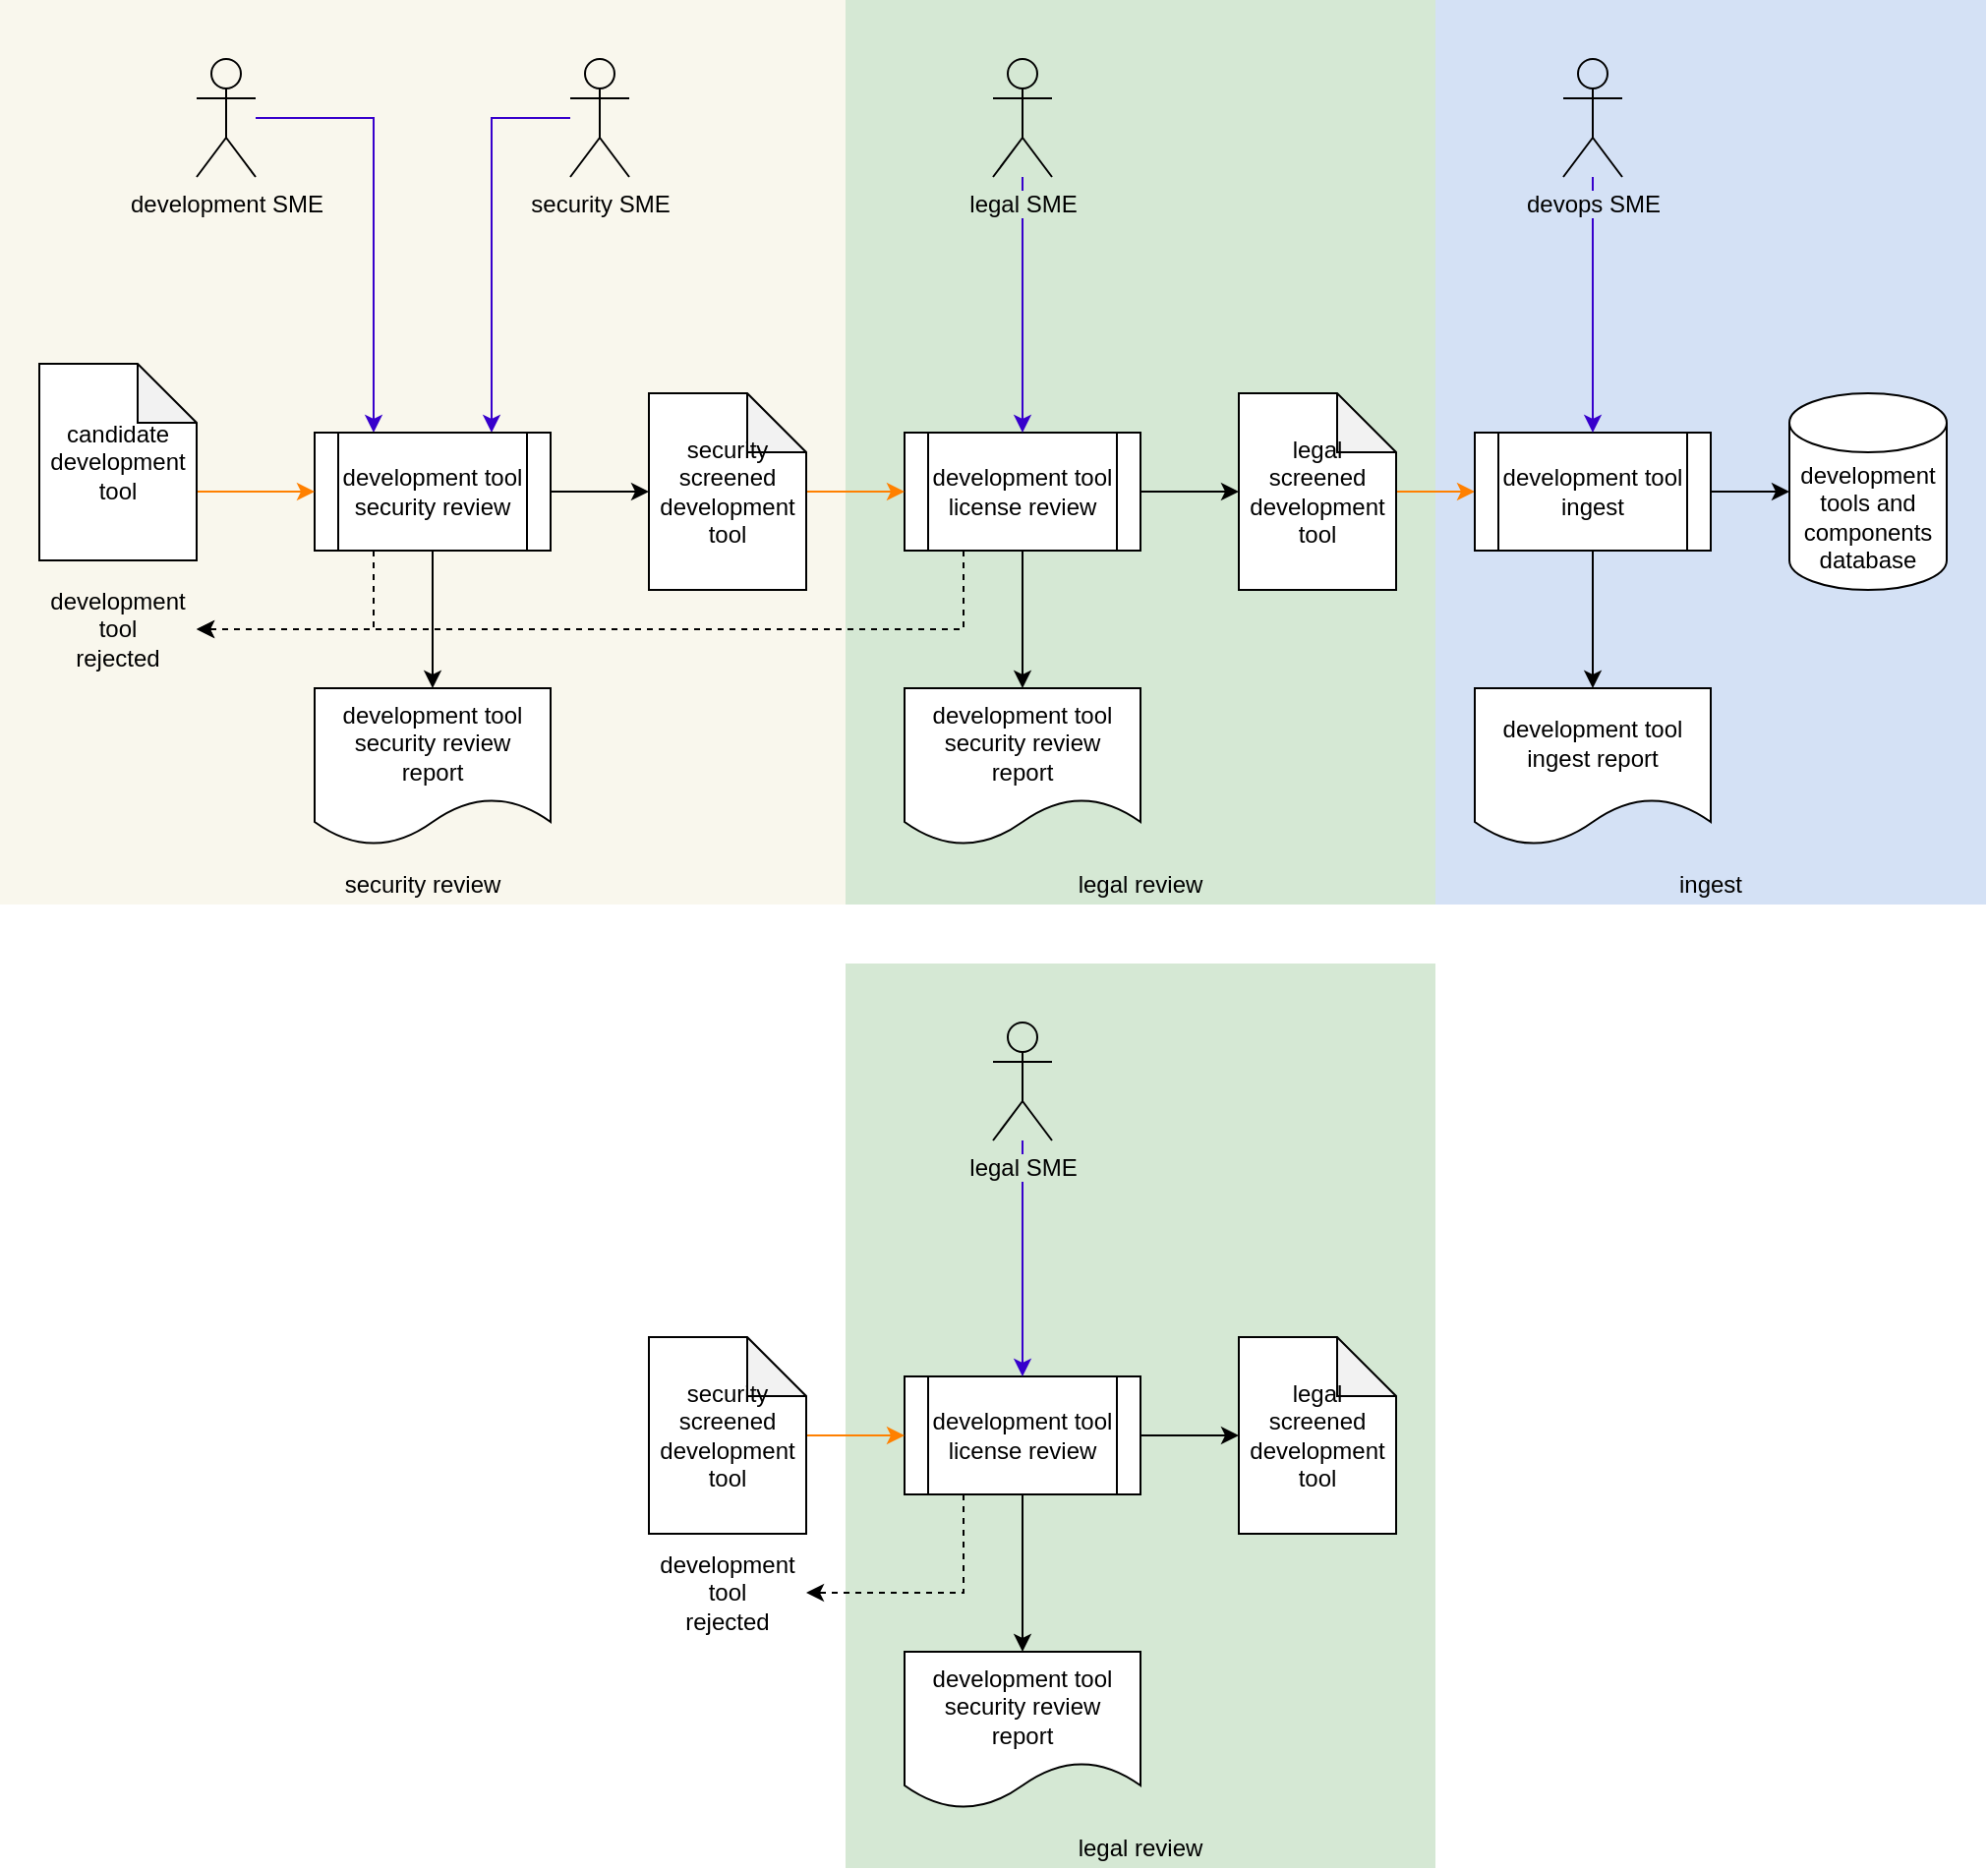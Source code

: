 <mxfile version="14.6.13" type="device"><diagram id="sruLN3PUJWMz3BnSayqV" name="Page-1"><mxGraphModel dx="6306" dy="3397" grid="1" gridSize="10" guides="1" tooltips="1" connect="1" arrows="1" fold="1" page="0" pageScale="1" pageWidth="850" pageHeight="1100" math="0" shadow="0"><root><mxCell id="0"/><mxCell id="1" parent="0"/><mxCell id="J01uXUBwh0j1N3b9HebX-6" value="" style="rounded=0;whiteSpace=wrap;html=1;strokeColor=none;fillColor=#D4E1F5;" parent="1" vertex="1"><mxGeometry x="-4350" y="-2190" width="280" height="460" as="geometry"/></mxCell><mxCell id="IYFF-rZwIx-oNjkb489E-1" value="development tools and components database" style="shape=cylinder3;whiteSpace=wrap;html=1;boundedLbl=1;backgroundOutline=1;size=15;" parent="1" vertex="1"><mxGeometry x="-4170" y="-1990" width="80" height="100" as="geometry"/></mxCell><mxCell id="J01uXUBwh0j1N3b9HebX-4" value="" style="rounded=0;whiteSpace=wrap;html=1;strokeColor=none;fillColor=#D5E8D4;" parent="1" vertex="1"><mxGeometry x="-4650" y="-2190" width="300" height="460" as="geometry"/></mxCell><mxCell id="J01uXUBwh0j1N3b9HebX-5" value="" style="rounded=0;whiteSpace=wrap;html=1;fillColor=#f9f7ed;strokeColor=none;" parent="1" vertex="1"><mxGeometry x="-5080" y="-2190" width="430" height="460" as="geometry"/></mxCell><mxCell id="db3MNwc5aLGeDNZlsfTl-1" value="development tool security review&lt;br&gt;report" style="shape=document;whiteSpace=wrap;html=1;boundedLbl=1;" parent="1" vertex="1"><mxGeometry x="-4920" y="-1840" width="120" height="80" as="geometry"/></mxCell><mxCell id="db3MNwc5aLGeDNZlsfTl-3" style="edgeStyle=orthogonalEdgeStyle;rounded=0;orthogonalLoop=1;jettySize=auto;html=1;entryX=0;entryY=0.5;entryDx=0;entryDy=0;entryPerimeter=0;" parent="1" source="db3MNwc5aLGeDNZlsfTl-4" target="db3MNwc5aLGeDNZlsfTl-20" edge="1"><mxGeometry relative="1" as="geometry"/></mxCell><mxCell id="IYFF-rZwIx-oNjkb489E-18" style="edgeStyle=orthogonalEdgeStyle;rounded=0;orthogonalLoop=1;jettySize=auto;html=1;exitX=0.25;exitY=1;exitDx=0;exitDy=0;entryX=1;entryY=0.5;entryDx=0;entryDy=0;dashed=1;" parent="1" source="db3MNwc5aLGeDNZlsfTl-4" target="IYFF-rZwIx-oNjkb489E-6" edge="1"><mxGeometry relative="1" as="geometry"/></mxCell><mxCell id="db3MNwc5aLGeDNZlsfTl-4" value="development tool license review" style="shape=process;whiteSpace=wrap;html=1;backgroundOutline=1;" parent="1" vertex="1"><mxGeometry x="-4620" y="-1970" width="120" height="60" as="geometry"/></mxCell><mxCell id="db3MNwc5aLGeDNZlsfTl-8" value="" style="edgeStyle=orthogonalEdgeStyle;rounded=0;orthogonalLoop=1;jettySize=auto;html=1;entryX=0.75;entryY=0;entryDx=0;entryDy=0;fillColor=#6a00ff;strokeColor=#3700CC;" parent="1" source="db3MNwc5aLGeDNZlsfTl-11" target="db3MNwc5aLGeDNZlsfTl-44" edge="1"><mxGeometry x="0.647" relative="1" as="geometry"><mxPoint x="-4990" y="-2010" as="targetPoint"/><mxPoint as="offset"/></mxGeometry></mxCell><mxCell id="db3MNwc5aLGeDNZlsfTl-11" value="&lt;span style=&quot;background-color: rgb(249 , 247 , 237)&quot;&gt;security SME&lt;/span&gt;" style="shape=umlActor;verticalLabelPosition=bottom;labelBackgroundColor=#ffffff;verticalAlign=top;html=1;outlineConnect=0;fillColor=none;" parent="1" vertex="1"><mxGeometry x="-4790" y="-2160" width="30" height="60" as="geometry"/></mxCell><mxCell id="nybjT4ldwQi0A67VOP-T-10" style="edgeStyle=orthogonalEdgeStyle;rounded=0;orthogonalLoop=1;jettySize=auto;html=1;entryX=0.25;entryY=0;entryDx=0;entryDy=0;fillColor=#6a00ff;strokeColor=#3700CC;" parent="1" source="db3MNwc5aLGeDNZlsfTl-16" target="db3MNwc5aLGeDNZlsfTl-44" edge="1"><mxGeometry relative="1" as="geometry"><Array as="points"><mxPoint x="-4890" y="-2130"/></Array></mxGeometry></mxCell><mxCell id="db3MNwc5aLGeDNZlsfTl-16" value="&lt;span style=&quot;background-color: rgb(249 , 247 , 237)&quot;&gt;development SME&lt;/span&gt;" style="shape=umlActor;verticalLabelPosition=bottom;labelBackgroundColor=#ffffff;verticalAlign=top;html=1;outlineConnect=0;fillColor=none;" parent="1" vertex="1"><mxGeometry x="-4980" y="-2160" width="30" height="60" as="geometry"/></mxCell><mxCell id="db3MNwc5aLGeDNZlsfTl-17" style="edgeStyle=orthogonalEdgeStyle;rounded=0;orthogonalLoop=1;jettySize=auto;html=1;entryX=0;entryY=0.5;entryDx=0;entryDy=0;strokeColor=#FF8000;" parent="1" source="db3MNwc5aLGeDNZlsfTl-18" target="db3MNwc5aLGeDNZlsfTl-4" edge="1"><mxGeometry relative="1" as="geometry"/></mxCell><mxCell id="db3MNwc5aLGeDNZlsfTl-18" value="security screened development tool" style="shape=note;whiteSpace=wrap;html=1;backgroundOutline=1;darkOpacity=0.05;" parent="1" vertex="1"><mxGeometry x="-4750" y="-1990" width="80" height="100" as="geometry"/></mxCell><mxCell id="db3MNwc5aLGeDNZlsfTl-19" style="edgeStyle=orthogonalEdgeStyle;rounded=0;orthogonalLoop=1;jettySize=auto;html=1;entryX=0;entryY=0.5;entryDx=0;entryDy=0;strokeColor=#FF8000;" parent="1" source="db3MNwc5aLGeDNZlsfTl-20" target="db3MNwc5aLGeDNZlsfTl-24" edge="1"><mxGeometry relative="1" as="geometry"/></mxCell><mxCell id="db3MNwc5aLGeDNZlsfTl-20" value="legal screened development tool" style="shape=note;whiteSpace=wrap;html=1;backgroundOutline=1;darkOpacity=0.05;" parent="1" vertex="1"><mxGeometry x="-4450" y="-1990" width="80" height="100" as="geometry"/></mxCell><mxCell id="db3MNwc5aLGeDNZlsfTl-21" style="edgeStyle=orthogonalEdgeStyle;rounded=0;orthogonalLoop=1;jettySize=auto;html=1;entryX=0;entryY=0.5;entryDx=0;entryDy=0;entryPerimeter=0;" parent="1" source="db3MNwc5aLGeDNZlsfTl-24" edge="1"><mxGeometry relative="1" as="geometry"><mxPoint x="-4170" y="-1940" as="targetPoint"/></mxGeometry></mxCell><mxCell id="db3MNwc5aLGeDNZlsfTl-22" style="edgeStyle=orthogonalEdgeStyle;rounded=0;orthogonalLoop=1;jettySize=auto;html=1;entryX=0.5;entryY=0;entryDx=0;entryDy=0;exitX=0.5;exitY=1;exitDx=0;exitDy=0;" parent="1" source="db3MNwc5aLGeDNZlsfTl-44" target="db3MNwc5aLGeDNZlsfTl-1" edge="1"><mxGeometry relative="1" as="geometry"/></mxCell><mxCell id="IYFF-rZwIx-oNjkb489E-24" style="edgeStyle=orthogonalEdgeStyle;rounded=0;orthogonalLoop=1;jettySize=auto;html=1;entryX=0.5;entryY=0;entryDx=0;entryDy=0;" parent="1" source="db3MNwc5aLGeDNZlsfTl-24" target="IYFF-rZwIx-oNjkb489E-23" edge="1"><mxGeometry relative="1" as="geometry"/></mxCell><mxCell id="db3MNwc5aLGeDNZlsfTl-24" value="development tool ingest" style="shape=process;whiteSpace=wrap;html=1;backgroundOutline=1;" parent="1" vertex="1"><mxGeometry x="-4330" y="-1970" width="120" height="60" as="geometry"/></mxCell><mxCell id="db3MNwc5aLGeDNZlsfTl-43" style="edgeStyle=orthogonalEdgeStyle;rounded=0;orthogonalLoop=1;jettySize=auto;html=1;entryX=0;entryY=0.5;entryDx=0;entryDy=0;entryPerimeter=0;" parent="1" source="db3MNwc5aLGeDNZlsfTl-44" target="db3MNwc5aLGeDNZlsfTl-18" edge="1"><mxGeometry relative="1" as="geometry"/></mxCell><mxCell id="IYFF-rZwIx-oNjkb489E-16" style="edgeStyle=orthogonalEdgeStyle;rounded=0;orthogonalLoop=1;jettySize=auto;html=1;exitX=0.25;exitY=1;exitDx=0;exitDy=0;entryX=1;entryY=0.5;entryDx=0;entryDy=0;dashed=1;" parent="1" source="db3MNwc5aLGeDNZlsfTl-44" target="IYFF-rZwIx-oNjkb489E-6" edge="1"><mxGeometry relative="1" as="geometry"/></mxCell><mxCell id="db3MNwc5aLGeDNZlsfTl-44" value="development tool security review" style="shape=process;whiteSpace=wrap;html=1;backgroundOutline=1;" parent="1" vertex="1"><mxGeometry x="-4920" y="-1970" width="120" height="60" as="geometry"/></mxCell><mxCell id="J01uXUBwh0j1N3b9HebX-7" value="security review" style="text;html=1;strokeColor=none;fillColor=none;align=center;verticalAlign=middle;whiteSpace=wrap;rounded=0;" parent="1" vertex="1"><mxGeometry x="-5080" y="-1750" width="430" height="20" as="geometry"/></mxCell><mxCell id="J01uXUBwh0j1N3b9HebX-8" value="legal review" style="text;html=1;strokeColor=none;fillColor=none;align=center;verticalAlign=middle;whiteSpace=wrap;rounded=0;" parent="1" vertex="1"><mxGeometry x="-4650" y="-1750" width="300" height="20" as="geometry"/></mxCell><mxCell id="J01uXUBwh0j1N3b9HebX-9" value="ingest" style="text;html=1;strokeColor=none;fillColor=none;align=center;verticalAlign=middle;whiteSpace=wrap;rounded=0;" parent="1" vertex="1"><mxGeometry x="-4350" y="-1750" width="280" height="20" as="geometry"/></mxCell><mxCell id="IYFF-rZwIx-oNjkb489E-8" style="edgeStyle=orthogonalEdgeStyle;rounded=0;orthogonalLoop=1;jettySize=auto;html=1;exitX=0;exitY=0;exitDx=80;exitDy=65;exitPerimeter=0;entryX=0;entryY=0.5;entryDx=0;entryDy=0;strokeColor=#FF8000;" parent="1" source="J01uXUBwh0j1N3b9HebX-14" target="db3MNwc5aLGeDNZlsfTl-44" edge="1"><mxGeometry relative="1" as="geometry"/></mxCell><mxCell id="J01uXUBwh0j1N3b9HebX-14" value="candidate development tool" style="shape=note;whiteSpace=wrap;html=1;backgroundOutline=1;darkOpacity=0.05;" parent="1" vertex="1"><mxGeometry x="-5060" y="-2005" width="80" height="100" as="geometry"/></mxCell><mxCell id="IYFF-rZwIx-oNjkb489E-19" style="edgeStyle=orthogonalEdgeStyle;rounded=0;orthogonalLoop=1;jettySize=auto;html=1;entryX=0.5;entryY=0;entryDx=0;entryDy=0;fillColor=#6a00ff;strokeColor=#3700CC;" parent="1" source="IYFF-rZwIx-oNjkb489E-5" target="db3MNwc5aLGeDNZlsfTl-4" edge="1"><mxGeometry relative="1" as="geometry"/></mxCell><mxCell id="IYFF-rZwIx-oNjkb489E-5" value="&lt;span style=&quot;background-color: rgb(213 , 232 , 212)&quot;&gt;legal SME&lt;/span&gt;" style="shape=umlActor;verticalLabelPosition=bottom;labelBackgroundColor=#ffffff;verticalAlign=top;html=1;outlineConnect=0;fillColor=none;" parent="1" vertex="1"><mxGeometry x="-4575" y="-2160" width="30" height="60" as="geometry"/></mxCell><mxCell id="IYFF-rZwIx-oNjkb489E-6" value="development tool&lt;br&gt;rejected" style="text;html=1;strokeColor=none;fillColor=none;align=center;verticalAlign=middle;whiteSpace=wrap;rounded=0;" parent="1" vertex="1"><mxGeometry x="-5060" y="-1910" width="80" height="80" as="geometry"/></mxCell><mxCell id="IYFF-rZwIx-oNjkb489E-22" style="edgeStyle=orthogonalEdgeStyle;rounded=0;orthogonalLoop=1;jettySize=auto;html=1;fillColor=#6a00ff;strokeColor=#3700CC;" parent="1" source="IYFF-rZwIx-oNjkb489E-17" target="db3MNwc5aLGeDNZlsfTl-24" edge="1"><mxGeometry relative="1" as="geometry"/></mxCell><mxCell id="IYFF-rZwIx-oNjkb489E-17" value="&lt;span style=&quot;background-color: rgb(212 , 225 , 245)&quot;&gt;devops SME&lt;/span&gt;" style="shape=umlActor;verticalLabelPosition=bottom;labelBackgroundColor=#ffffff;verticalAlign=top;html=1;outlineConnect=0;fillColor=none;" parent="1" vertex="1"><mxGeometry x="-4285" y="-2160" width="30" height="60" as="geometry"/></mxCell><mxCell id="IYFF-rZwIx-oNjkb489E-20" value="development tool security review&lt;br&gt;report" style="shape=document;whiteSpace=wrap;html=1;boundedLbl=1;" parent="1" vertex="1"><mxGeometry x="-4620" y="-1840" width="120" height="80" as="geometry"/></mxCell><mxCell id="IYFF-rZwIx-oNjkb489E-21" style="edgeStyle=orthogonalEdgeStyle;rounded=0;orthogonalLoop=1;jettySize=auto;html=1;entryX=0.5;entryY=0;entryDx=0;entryDy=0;exitX=0.5;exitY=1;exitDx=0;exitDy=0;" parent="1" source="db3MNwc5aLGeDNZlsfTl-4" target="IYFF-rZwIx-oNjkb489E-20" edge="1"><mxGeometry relative="1" as="geometry"><mxPoint x="-4560" y="-1910" as="sourcePoint"/></mxGeometry></mxCell><mxCell id="IYFF-rZwIx-oNjkb489E-23" value="development tool ingest report" style="shape=document;whiteSpace=wrap;html=1;boundedLbl=1;" parent="1" vertex="1"><mxGeometry x="-4330" y="-1840" width="120" height="80" as="geometry"/></mxCell><mxCell id="_EEdxei1jg4WU-CWqNm_-1" value="" style="rounded=0;whiteSpace=wrap;html=1;strokeColor=none;fillColor=#D5E8D4;" parent="1" vertex="1"><mxGeometry x="-4650" y="-1700" width="300" height="460" as="geometry"/></mxCell><mxCell id="_EEdxei1jg4WU-CWqNm_-2" style="edgeStyle=orthogonalEdgeStyle;rounded=0;orthogonalLoop=1;jettySize=auto;html=1;entryX=0;entryY=0.5;entryDx=0;entryDy=0;entryPerimeter=0;" parent="1" source="_EEdxei1jg4WU-CWqNm_-3" target="_EEdxei1jg4WU-CWqNm_-6" edge="1"><mxGeometry relative="1" as="geometry"/></mxCell><mxCell id="_EEdxei1jg4WU-CWqNm_-3" value="development tool license review" style="shape=process;whiteSpace=wrap;html=1;backgroundOutline=1;" parent="1" vertex="1"><mxGeometry x="-4620" y="-1490" width="120" height="60" as="geometry"/></mxCell><mxCell id="_EEdxei1jg4WU-CWqNm_-4" style="edgeStyle=orthogonalEdgeStyle;rounded=0;orthogonalLoop=1;jettySize=auto;html=1;entryX=0;entryY=0.5;entryDx=0;entryDy=0;strokeColor=#FF8000;exitX=1;exitY=0.5;exitDx=0;exitDy=0;exitPerimeter=0;" parent="1" source="_EEdxei1jg4WU-CWqNm_-14" target="_EEdxei1jg4WU-CWqNm_-3" edge="1"><mxGeometry relative="1" as="geometry"><mxPoint x="-4670" y="-1460" as="sourcePoint"/></mxGeometry></mxCell><mxCell id="_EEdxei1jg4WU-CWqNm_-6" value="legal screened development tool" style="shape=note;whiteSpace=wrap;html=1;backgroundOutline=1;darkOpacity=0.05;" parent="1" vertex="1"><mxGeometry x="-4450" y="-1510" width="80" height="100" as="geometry"/></mxCell><mxCell id="_EEdxei1jg4WU-CWqNm_-7" value="legal review" style="text;html=1;strokeColor=none;fillColor=none;align=center;verticalAlign=middle;whiteSpace=wrap;rounded=0;" parent="1" vertex="1"><mxGeometry x="-4650" y="-1260" width="300" height="20" as="geometry"/></mxCell><mxCell id="_EEdxei1jg4WU-CWqNm_-8" style="edgeStyle=orthogonalEdgeStyle;rounded=0;orthogonalLoop=1;jettySize=auto;html=1;entryX=0.5;entryY=0;entryDx=0;entryDy=0;fillColor=#6a00ff;strokeColor=#3700CC;" parent="1" source="_EEdxei1jg4WU-CWqNm_-9" target="_EEdxei1jg4WU-CWqNm_-3" edge="1"><mxGeometry relative="1" as="geometry"/></mxCell><mxCell id="_EEdxei1jg4WU-CWqNm_-9" value="&lt;span style=&quot;background-color: rgb(213 , 232 , 212)&quot;&gt;legal SME&lt;/span&gt;" style="shape=umlActor;verticalLabelPosition=bottom;labelBackgroundColor=#ffffff;verticalAlign=top;html=1;outlineConnect=0;fillColor=none;" parent="1" vertex="1"><mxGeometry x="-4575" y="-1670" width="30" height="60" as="geometry"/></mxCell><mxCell id="_EEdxei1jg4WU-CWqNm_-10" value="development tool security review&lt;br&gt;report" style="shape=document;whiteSpace=wrap;html=1;boundedLbl=1;" parent="1" vertex="1"><mxGeometry x="-4620" y="-1350" width="120" height="80" as="geometry"/></mxCell><mxCell id="_EEdxei1jg4WU-CWqNm_-11" style="edgeStyle=orthogonalEdgeStyle;rounded=0;orthogonalLoop=1;jettySize=auto;html=1;entryX=0.5;entryY=0;entryDx=0;entryDy=0;exitX=0.5;exitY=1;exitDx=0;exitDy=0;" parent="1" source="_EEdxei1jg4WU-CWqNm_-3" target="_EEdxei1jg4WU-CWqNm_-10" edge="1"><mxGeometry relative="1" as="geometry"><mxPoint x="-4560" y="-1420" as="sourcePoint"/></mxGeometry></mxCell><mxCell id="_EEdxei1jg4WU-CWqNm_-12" style="edgeStyle=orthogonalEdgeStyle;rounded=0;orthogonalLoop=1;jettySize=auto;html=1;exitX=0.25;exitY=1;exitDx=0;exitDy=0;entryX=1;entryY=0.5;entryDx=0;entryDy=0;dashed=1;" parent="1" source="_EEdxei1jg4WU-CWqNm_-3" target="_EEdxei1jg4WU-CWqNm_-13" edge="1"><mxGeometry relative="1" as="geometry"/></mxCell><mxCell id="_EEdxei1jg4WU-CWqNm_-13" value="development tool&lt;br&gt;rejected" style="text;html=1;strokeColor=none;fillColor=none;align=center;verticalAlign=middle;whiteSpace=wrap;rounded=0;" parent="1" vertex="1"><mxGeometry x="-4750" y="-1420" width="80" height="80" as="geometry"/></mxCell><mxCell id="_EEdxei1jg4WU-CWqNm_-14" value="security screened development tool" style="shape=note;whiteSpace=wrap;html=1;backgroundOutline=1;darkOpacity=0.05;" parent="1" vertex="1"><mxGeometry x="-4750" y="-1510" width="80" height="100" as="geometry"/></mxCell></root></mxGraphModel></diagram></mxfile>